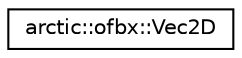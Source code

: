 digraph "Graphical Class Hierarchy"
{
 // LATEX_PDF_SIZE
  edge [fontname="Helvetica",fontsize="10",labelfontname="Helvetica",labelfontsize="10"];
  node [fontname="Helvetica",fontsize="10",shape=record];
  rankdir="LR";
  Node0 [label="arctic::ofbx::Vec2D",height=0.2,width=0.4,color="black", fillcolor="white", style="filled",URL="$structarctic_1_1ofbx_1_1_vec2_d.html",tooltip=" "];
}
